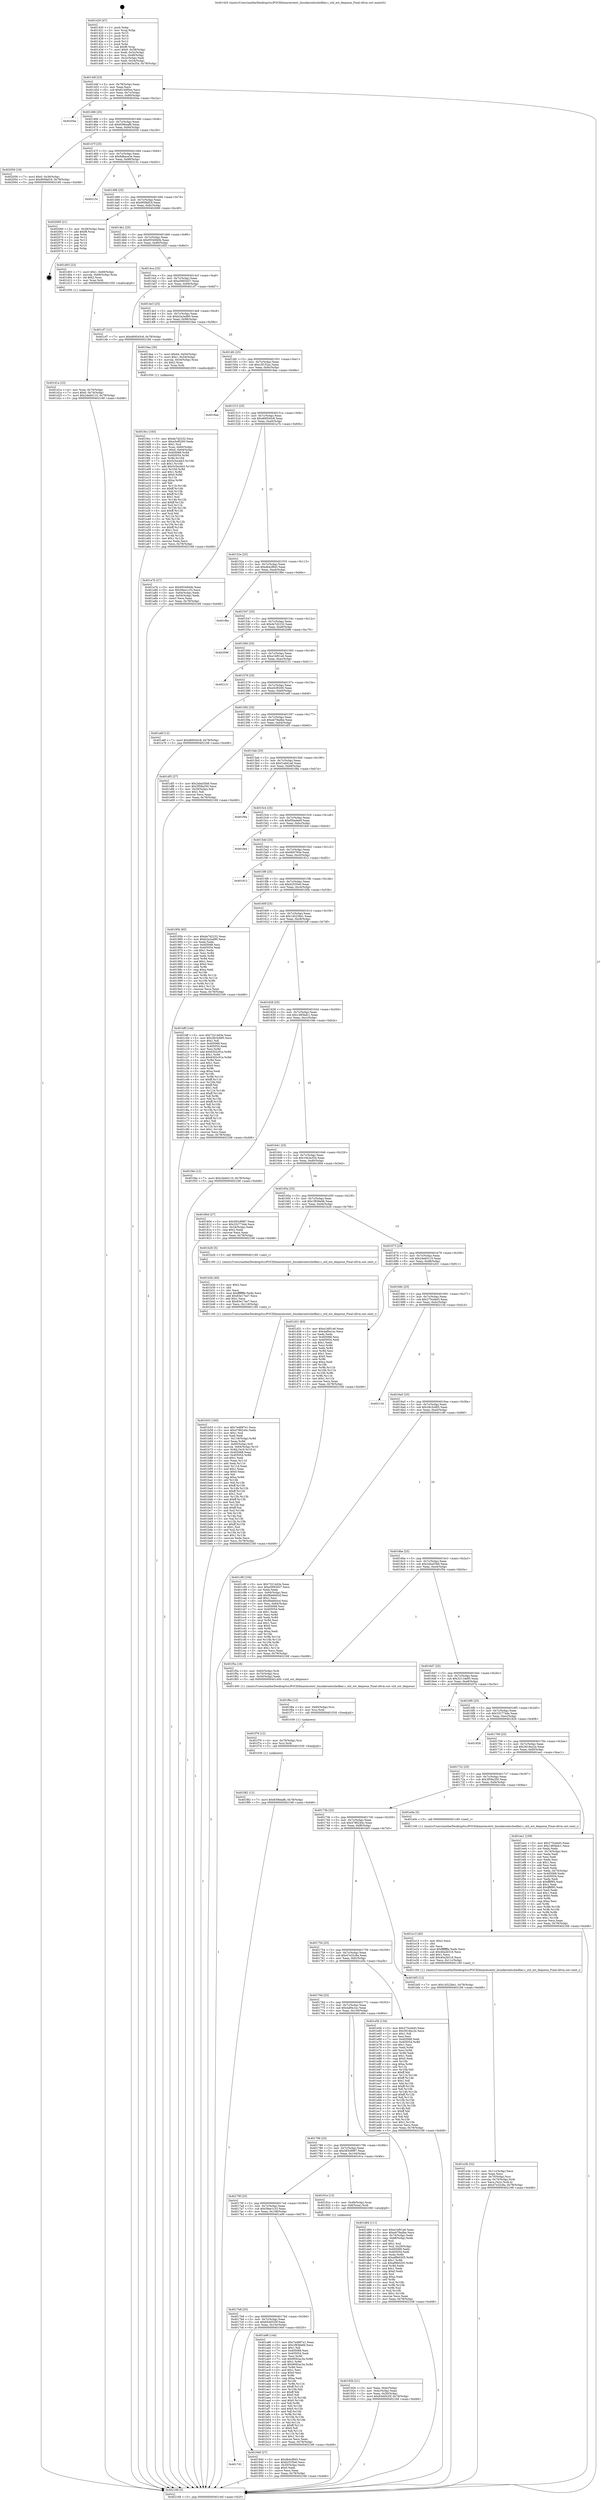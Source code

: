 digraph "0x401420" {
  label = "0x401420 (/mnt/c/Users/mathe/Desktop/tcc/POCII/binaries/extr_linuxkernelschedfair.c_util_est_dequeue_Final-ollvm.out::main(0))"
  labelloc = "t"
  node[shape=record]

  Entry [label="",width=0.3,height=0.3,shape=circle,fillcolor=black,style=filled]
  "0x40144f" [label="{
     0x40144f [23]\l
     | [instrs]\l
     &nbsp;&nbsp;0x40144f \<+3\>: mov -0x78(%rbp),%eax\l
     &nbsp;&nbsp;0x401452 \<+2\>: mov %eax,%ecx\l
     &nbsp;&nbsp;0x401454 \<+6\>: sub $0x8140f5ee,%ecx\l
     &nbsp;&nbsp;0x40145a \<+3\>: mov %eax,-0x7c(%rbp)\l
     &nbsp;&nbsp;0x40145d \<+3\>: mov %ecx,-0x80(%rbp)\l
     &nbsp;&nbsp;0x401460 \<+6\>: je 000000000040204a \<main+0xc2a\>\l
  }"]
  "0x40204a" [label="{
     0x40204a\l
  }", style=dashed]
  "0x401466" [label="{
     0x401466 [25]\l
     | [instrs]\l
     &nbsp;&nbsp;0x401466 \<+5\>: jmp 000000000040146b \<main+0x4b\>\l
     &nbsp;&nbsp;0x40146b \<+3\>: mov -0x7c(%rbp),%eax\l
     &nbsp;&nbsp;0x40146e \<+5\>: sub $0x839beafb,%eax\l
     &nbsp;&nbsp;0x401473 \<+6\>: mov %eax,-0x84(%rbp)\l
     &nbsp;&nbsp;0x401479 \<+6\>: je 0000000000402056 \<main+0xc36\>\l
  }"]
  Exit [label="",width=0.3,height=0.3,shape=circle,fillcolor=black,style=filled,peripheries=2]
  "0x402056" [label="{
     0x402056 [19]\l
     | [instrs]\l
     &nbsp;&nbsp;0x402056 \<+7\>: movl $0x0,-0x38(%rbp)\l
     &nbsp;&nbsp;0x40205d \<+7\>: movl $0x900faf18,-0x78(%rbp)\l
     &nbsp;&nbsp;0x402064 \<+5\>: jmp 0000000000402168 \<main+0xd48\>\l
  }"]
  "0x40147f" [label="{
     0x40147f [25]\l
     | [instrs]\l
     &nbsp;&nbsp;0x40147f \<+5\>: jmp 0000000000401484 \<main+0x64\>\l
     &nbsp;&nbsp;0x401484 \<+3\>: mov -0x7c(%rbp),%eax\l
     &nbsp;&nbsp;0x401487 \<+5\>: sub $0x8dbace3e,%eax\l
     &nbsp;&nbsp;0x40148c \<+6\>: mov %eax,-0x88(%rbp)\l
     &nbsp;&nbsp;0x401492 \<+6\>: je 000000000040215c \<main+0xd3c\>\l
  }"]
  "0x401f82" [label="{
     0x401f82 [12]\l
     | [instrs]\l
     &nbsp;&nbsp;0x401f82 \<+7\>: movl $0x839beafb,-0x78(%rbp)\l
     &nbsp;&nbsp;0x401f89 \<+5\>: jmp 0000000000402168 \<main+0xd48\>\l
  }"]
  "0x40215c" [label="{
     0x40215c\l
  }", style=dashed]
  "0x401498" [label="{
     0x401498 [25]\l
     | [instrs]\l
     &nbsp;&nbsp;0x401498 \<+5\>: jmp 000000000040149d \<main+0x7d\>\l
     &nbsp;&nbsp;0x40149d \<+3\>: mov -0x7c(%rbp),%eax\l
     &nbsp;&nbsp;0x4014a0 \<+5\>: sub $0x900faf18,%eax\l
     &nbsp;&nbsp;0x4014a5 \<+6\>: mov %eax,-0x8c(%rbp)\l
     &nbsp;&nbsp;0x4014ab \<+6\>: je 0000000000402069 \<main+0xc49\>\l
  }"]
  "0x401f76" [label="{
     0x401f76 [12]\l
     | [instrs]\l
     &nbsp;&nbsp;0x401f76 \<+4\>: mov -0x70(%rbp),%rsi\l
     &nbsp;&nbsp;0x401f7a \<+3\>: mov %rsi,%rdi\l
     &nbsp;&nbsp;0x401f7d \<+5\>: call 0000000000401030 \<free@plt\>\l
     | [calls]\l
     &nbsp;&nbsp;0x401030 \{1\} (unknown)\l
  }"]
  "0x402069" [label="{
     0x402069 [21]\l
     | [instrs]\l
     &nbsp;&nbsp;0x402069 \<+3\>: mov -0x38(%rbp),%eax\l
     &nbsp;&nbsp;0x40206c \<+7\>: add $0xf8,%rsp\l
     &nbsp;&nbsp;0x402073 \<+1\>: pop %rbx\l
     &nbsp;&nbsp;0x402074 \<+2\>: pop %r12\l
     &nbsp;&nbsp;0x402076 \<+2\>: pop %r13\l
     &nbsp;&nbsp;0x402078 \<+2\>: pop %r14\l
     &nbsp;&nbsp;0x40207a \<+2\>: pop %r15\l
     &nbsp;&nbsp;0x40207c \<+1\>: pop %rbp\l
     &nbsp;&nbsp;0x40207d \<+1\>: ret\l
  }"]
  "0x4014b1" [label="{
     0x4014b1 [25]\l
     | [instrs]\l
     &nbsp;&nbsp;0x4014b1 \<+5\>: jmp 00000000004014b6 \<main+0x96\>\l
     &nbsp;&nbsp;0x4014b6 \<+3\>: mov -0x7c(%rbp),%eax\l
     &nbsp;&nbsp;0x4014b9 \<+5\>: sub $0x9554940b,%eax\l
     &nbsp;&nbsp;0x4014be \<+6\>: mov %eax,-0x90(%rbp)\l
     &nbsp;&nbsp;0x4014c4 \<+6\>: je 0000000000401d03 \<main+0x8e3\>\l
  }"]
  "0x401f6a" [label="{
     0x401f6a [12]\l
     | [instrs]\l
     &nbsp;&nbsp;0x401f6a \<+4\>: mov -0x60(%rbp),%rsi\l
     &nbsp;&nbsp;0x401f6e \<+3\>: mov %rsi,%rdi\l
     &nbsp;&nbsp;0x401f71 \<+5\>: call 0000000000401030 \<free@plt\>\l
     | [calls]\l
     &nbsp;&nbsp;0x401030 \{1\} (unknown)\l
  }"]
  "0x401d03" [label="{
     0x401d03 [23]\l
     | [instrs]\l
     &nbsp;&nbsp;0x401d03 \<+7\>: movl $0x1,-0x68(%rbp)\l
     &nbsp;&nbsp;0x401d0a \<+4\>: movslq -0x68(%rbp),%rax\l
     &nbsp;&nbsp;0x401d0e \<+4\>: shl $0x2,%rax\l
     &nbsp;&nbsp;0x401d12 \<+3\>: mov %rax,%rdi\l
     &nbsp;&nbsp;0x401d15 \<+5\>: call 0000000000401050 \<malloc@plt\>\l
     | [calls]\l
     &nbsp;&nbsp;0x401050 \{1\} (unknown)\l
  }"]
  "0x4014ca" [label="{
     0x4014ca [25]\l
     | [instrs]\l
     &nbsp;&nbsp;0x4014ca \<+5\>: jmp 00000000004014cf \<main+0xaf\>\l
     &nbsp;&nbsp;0x4014cf \<+3\>: mov -0x7c(%rbp),%eax\l
     &nbsp;&nbsp;0x4014d2 \<+5\>: sub $0xa5693d37,%eax\l
     &nbsp;&nbsp;0x4014d7 \<+6\>: mov %eax,-0x94(%rbp)\l
     &nbsp;&nbsp;0x4014dd \<+6\>: je 0000000000401cf7 \<main+0x8d7\>\l
  }"]
  "0x401e3b" [label="{
     0x401e3b [32]\l
     | [instrs]\l
     &nbsp;&nbsp;0x401e3b \<+6\>: mov -0x11c(%rbp),%ecx\l
     &nbsp;&nbsp;0x401e41 \<+3\>: imul %eax,%ecx\l
     &nbsp;&nbsp;0x401e44 \<+4\>: mov -0x70(%rbp),%rsi\l
     &nbsp;&nbsp;0x401e48 \<+4\>: movslq -0x74(%rbp),%rdi\l
     &nbsp;&nbsp;0x401e4c \<+3\>: mov %ecx,(%rsi,%rdi,4)\l
     &nbsp;&nbsp;0x401e4f \<+7\>: movl $0x47e32c8a,-0x78(%rbp)\l
     &nbsp;&nbsp;0x401e56 \<+5\>: jmp 0000000000402168 \<main+0xd48\>\l
  }"]
  "0x401cf7" [label="{
     0x401cf7 [12]\l
     | [instrs]\l
     &nbsp;&nbsp;0x401cf7 \<+7\>: movl $0xd69545c8,-0x78(%rbp)\l
     &nbsp;&nbsp;0x401cfe \<+5\>: jmp 0000000000402168 \<main+0xd48\>\l
  }"]
  "0x4014e3" [label="{
     0x4014e3 [25]\l
     | [instrs]\l
     &nbsp;&nbsp;0x4014e3 \<+5\>: jmp 00000000004014e8 \<main+0xc8\>\l
     &nbsp;&nbsp;0x4014e8 \<+3\>: mov -0x7c(%rbp),%eax\l
     &nbsp;&nbsp;0x4014eb \<+5\>: sub $0xb2a2ad90,%eax\l
     &nbsp;&nbsp;0x4014f0 \<+6\>: mov %eax,-0x98(%rbp)\l
     &nbsp;&nbsp;0x4014f6 \<+6\>: je 00000000004019ae \<main+0x58e\>\l
  }"]
  "0x401e13" [label="{
     0x401e13 [40]\l
     | [instrs]\l
     &nbsp;&nbsp;0x401e13 \<+5\>: mov $0x2,%ecx\l
     &nbsp;&nbsp;0x401e18 \<+1\>: cltd\l
     &nbsp;&nbsp;0x401e19 \<+2\>: idiv %ecx\l
     &nbsp;&nbsp;0x401e1b \<+6\>: imul $0xfffffffe,%edx,%ecx\l
     &nbsp;&nbsp;0x401e21 \<+6\>: sub $0x40a2b516,%ecx\l
     &nbsp;&nbsp;0x401e27 \<+3\>: add $0x1,%ecx\l
     &nbsp;&nbsp;0x401e2a \<+6\>: add $0x40a2b516,%ecx\l
     &nbsp;&nbsp;0x401e30 \<+6\>: mov %ecx,-0x11c(%rbp)\l
     &nbsp;&nbsp;0x401e36 \<+5\>: call 0000000000401160 \<next_i\>\l
     | [calls]\l
     &nbsp;&nbsp;0x401160 \{1\} (/mnt/c/Users/mathe/Desktop/tcc/POCII/binaries/extr_linuxkernelschedfair.c_util_est_dequeue_Final-ollvm.out::next_i)\l
  }"]
  "0x4019ae" [label="{
     0x4019ae [30]\l
     | [instrs]\l
     &nbsp;&nbsp;0x4019ae \<+7\>: movl $0x64,-0x50(%rbp)\l
     &nbsp;&nbsp;0x4019b5 \<+7\>: movl $0x1,-0x54(%rbp)\l
     &nbsp;&nbsp;0x4019bc \<+4\>: movslq -0x54(%rbp),%rax\l
     &nbsp;&nbsp;0x4019c0 \<+4\>: shl $0x2,%rax\l
     &nbsp;&nbsp;0x4019c4 \<+3\>: mov %rax,%rdi\l
     &nbsp;&nbsp;0x4019c7 \<+5\>: call 0000000000401050 \<malloc@plt\>\l
     | [calls]\l
     &nbsp;&nbsp;0x401050 \{1\} (unknown)\l
  }"]
  "0x4014fc" [label="{
     0x4014fc [25]\l
     | [instrs]\l
     &nbsp;&nbsp;0x4014fc \<+5\>: jmp 0000000000401501 \<main+0xe1\>\l
     &nbsp;&nbsp;0x401501 \<+3\>: mov -0x7c(%rbp),%eax\l
     &nbsp;&nbsp;0x401504 \<+5\>: sub $0xc3f152ac,%eax\l
     &nbsp;&nbsp;0x401509 \<+6\>: mov %eax,-0x9c(%rbp)\l
     &nbsp;&nbsp;0x40150f \<+6\>: je 00000000004018ae \<main+0x48e\>\l
  }"]
  "0x401d1a" [label="{
     0x401d1a [23]\l
     | [instrs]\l
     &nbsp;&nbsp;0x401d1a \<+4\>: mov %rax,-0x70(%rbp)\l
     &nbsp;&nbsp;0x401d1e \<+7\>: movl $0x0,-0x74(%rbp)\l
     &nbsp;&nbsp;0x401d25 \<+7\>: movl $0x24eb0110,-0x78(%rbp)\l
     &nbsp;&nbsp;0x401d2c \<+5\>: jmp 0000000000402168 \<main+0xd48\>\l
  }"]
  "0x4018ae" [label="{
     0x4018ae\l
  }", style=dashed]
  "0x401515" [label="{
     0x401515 [25]\l
     | [instrs]\l
     &nbsp;&nbsp;0x401515 \<+5\>: jmp 000000000040151a \<main+0xfa\>\l
     &nbsp;&nbsp;0x40151a \<+3\>: mov -0x7c(%rbp),%eax\l
     &nbsp;&nbsp;0x40151d \<+5\>: sub $0xd69545c8,%eax\l
     &nbsp;&nbsp;0x401522 \<+6\>: mov %eax,-0xa0(%rbp)\l
     &nbsp;&nbsp;0x401528 \<+6\>: je 0000000000401a7b \<main+0x65b\>\l
  }"]
  "0x401b53" [label="{
     0x401b53 [160]\l
     | [instrs]\l
     &nbsp;&nbsp;0x401b53 \<+5\>: mov $0x7e4887e1,%ecx\l
     &nbsp;&nbsp;0x401b58 \<+5\>: mov $0x4786244c,%edx\l
     &nbsp;&nbsp;0x401b5d \<+3\>: mov $0x1,%sil\l
     &nbsp;&nbsp;0x401b60 \<+2\>: xor %edi,%edi\l
     &nbsp;&nbsp;0x401b62 \<+7\>: mov -0x118(%rbp),%r8d\l
     &nbsp;&nbsp;0x401b69 \<+4\>: imul %eax,%r8d\l
     &nbsp;&nbsp;0x401b6d \<+4\>: mov -0x60(%rbp),%r9\l
     &nbsp;&nbsp;0x401b71 \<+4\>: movslq -0x64(%rbp),%r10\l
     &nbsp;&nbsp;0x401b75 \<+4\>: mov %r8d,(%r9,%r10,4)\l
     &nbsp;&nbsp;0x401b79 \<+7\>: mov 0x405068,%eax\l
     &nbsp;&nbsp;0x401b80 \<+8\>: mov 0x405054,%r8d\l
     &nbsp;&nbsp;0x401b88 \<+3\>: sub $0x1,%edi\l
     &nbsp;&nbsp;0x401b8b \<+3\>: mov %eax,%r11d\l
     &nbsp;&nbsp;0x401b8e \<+3\>: add %edi,%r11d\l
     &nbsp;&nbsp;0x401b91 \<+4\>: imul %r11d,%eax\l
     &nbsp;&nbsp;0x401b95 \<+3\>: and $0x1,%eax\l
     &nbsp;&nbsp;0x401b98 \<+3\>: cmp $0x0,%eax\l
     &nbsp;&nbsp;0x401b9b \<+3\>: sete %bl\l
     &nbsp;&nbsp;0x401b9e \<+4\>: cmp $0xa,%r8d\l
     &nbsp;&nbsp;0x401ba2 \<+4\>: setl %r14b\l
     &nbsp;&nbsp;0x401ba6 \<+3\>: mov %bl,%r15b\l
     &nbsp;&nbsp;0x401ba9 \<+4\>: xor $0xff,%r15b\l
     &nbsp;&nbsp;0x401bad \<+3\>: mov %r14b,%r12b\l
     &nbsp;&nbsp;0x401bb0 \<+4\>: xor $0xff,%r12b\l
     &nbsp;&nbsp;0x401bb4 \<+4\>: xor $0x1,%sil\l
     &nbsp;&nbsp;0x401bb8 \<+3\>: mov %r15b,%r13b\l
     &nbsp;&nbsp;0x401bbb \<+4\>: and $0xff,%r13b\l
     &nbsp;&nbsp;0x401bbf \<+3\>: and %sil,%bl\l
     &nbsp;&nbsp;0x401bc2 \<+3\>: mov %r12b,%al\l
     &nbsp;&nbsp;0x401bc5 \<+2\>: and $0xff,%al\l
     &nbsp;&nbsp;0x401bc7 \<+3\>: and %sil,%r14b\l
     &nbsp;&nbsp;0x401bca \<+3\>: or %bl,%r13b\l
     &nbsp;&nbsp;0x401bcd \<+3\>: or %r14b,%al\l
     &nbsp;&nbsp;0x401bd0 \<+3\>: xor %al,%r13b\l
     &nbsp;&nbsp;0x401bd3 \<+3\>: or %r12b,%r15b\l
     &nbsp;&nbsp;0x401bd6 \<+4\>: xor $0xff,%r15b\l
     &nbsp;&nbsp;0x401bda \<+4\>: or $0x1,%sil\l
     &nbsp;&nbsp;0x401bde \<+3\>: and %sil,%r15b\l
     &nbsp;&nbsp;0x401be1 \<+3\>: or %r15b,%r13b\l
     &nbsp;&nbsp;0x401be4 \<+4\>: test $0x1,%r13b\l
     &nbsp;&nbsp;0x401be8 \<+3\>: cmovne %edx,%ecx\l
     &nbsp;&nbsp;0x401beb \<+3\>: mov %ecx,-0x78(%rbp)\l
     &nbsp;&nbsp;0x401bee \<+5\>: jmp 0000000000402168 \<main+0xd48\>\l
  }"]
  "0x401a7b" [label="{
     0x401a7b [27]\l
     | [instrs]\l
     &nbsp;&nbsp;0x401a7b \<+5\>: mov $0x9554940b,%eax\l
     &nbsp;&nbsp;0x401a80 \<+5\>: mov $0x59ee1c33,%ecx\l
     &nbsp;&nbsp;0x401a85 \<+3\>: mov -0x64(%rbp),%edx\l
     &nbsp;&nbsp;0x401a88 \<+3\>: cmp -0x54(%rbp),%edx\l
     &nbsp;&nbsp;0x401a8b \<+3\>: cmovl %ecx,%eax\l
     &nbsp;&nbsp;0x401a8e \<+3\>: mov %eax,-0x78(%rbp)\l
     &nbsp;&nbsp;0x401a91 \<+5\>: jmp 0000000000402168 \<main+0xd48\>\l
  }"]
  "0x40152e" [label="{
     0x40152e [25]\l
     | [instrs]\l
     &nbsp;&nbsp;0x40152e \<+5\>: jmp 0000000000401533 \<main+0x113\>\l
     &nbsp;&nbsp;0x401533 \<+3\>: mov -0x7c(%rbp),%eax\l
     &nbsp;&nbsp;0x401536 \<+5\>: sub $0xdb4cf845,%eax\l
     &nbsp;&nbsp;0x40153b \<+6\>: mov %eax,-0xa4(%rbp)\l
     &nbsp;&nbsp;0x401541 \<+6\>: je 0000000000401f8e \<main+0xb6e\>\l
  }"]
  "0x401b2b" [label="{
     0x401b2b [40]\l
     | [instrs]\l
     &nbsp;&nbsp;0x401b2b \<+5\>: mov $0x2,%ecx\l
     &nbsp;&nbsp;0x401b30 \<+1\>: cltd\l
     &nbsp;&nbsp;0x401b31 \<+2\>: idiv %ecx\l
     &nbsp;&nbsp;0x401b33 \<+6\>: imul $0xfffffffe,%edx,%ecx\l
     &nbsp;&nbsp;0x401b39 \<+6\>: add $0x83e17ee7,%ecx\l
     &nbsp;&nbsp;0x401b3f \<+3\>: add $0x1,%ecx\l
     &nbsp;&nbsp;0x401b42 \<+6\>: sub $0x83e17ee7,%ecx\l
     &nbsp;&nbsp;0x401b48 \<+6\>: mov %ecx,-0x118(%rbp)\l
     &nbsp;&nbsp;0x401b4e \<+5\>: call 0000000000401160 \<next_i\>\l
     | [calls]\l
     &nbsp;&nbsp;0x401160 \{1\} (/mnt/c/Users/mathe/Desktop/tcc/POCII/binaries/extr_linuxkernelschedfair.c_util_est_dequeue_Final-ollvm.out::next_i)\l
  }"]
  "0x401f8e" [label="{
     0x401f8e\l
  }", style=dashed]
  "0x401547" [label="{
     0x401547 [25]\l
     | [instrs]\l
     &nbsp;&nbsp;0x401547 \<+5\>: jmp 000000000040154c \<main+0x12c\>\l
     &nbsp;&nbsp;0x40154c \<+3\>: mov -0x7c(%rbp),%eax\l
     &nbsp;&nbsp;0x40154f \<+5\>: sub $0xde7d2232,%eax\l
     &nbsp;&nbsp;0x401554 \<+6\>: mov %eax,-0xa8(%rbp)\l
     &nbsp;&nbsp;0x40155a \<+6\>: je 0000000000402096 \<main+0xc76\>\l
  }"]
  "0x4019cc" [label="{
     0x4019cc [163]\l
     | [instrs]\l
     &nbsp;&nbsp;0x4019cc \<+5\>: mov $0xde7d2232,%ecx\l
     &nbsp;&nbsp;0x4019d1 \<+5\>: mov $0xe5cf0200,%edx\l
     &nbsp;&nbsp;0x4019d6 \<+3\>: mov $0x1,%sil\l
     &nbsp;&nbsp;0x4019d9 \<+4\>: mov %rax,-0x60(%rbp)\l
     &nbsp;&nbsp;0x4019dd \<+7\>: movl $0x0,-0x64(%rbp)\l
     &nbsp;&nbsp;0x4019e4 \<+8\>: mov 0x405068,%r8d\l
     &nbsp;&nbsp;0x4019ec \<+8\>: mov 0x405054,%r9d\l
     &nbsp;&nbsp;0x4019f4 \<+3\>: mov %r8d,%r10d\l
     &nbsp;&nbsp;0x4019f7 \<+7\>: sub $0x5c5ecbb3,%r10d\l
     &nbsp;&nbsp;0x4019fe \<+4\>: sub $0x1,%r10d\l
     &nbsp;&nbsp;0x401a02 \<+7\>: add $0x5c5ecbb3,%r10d\l
     &nbsp;&nbsp;0x401a09 \<+4\>: imul %r10d,%r8d\l
     &nbsp;&nbsp;0x401a0d \<+4\>: and $0x1,%r8d\l
     &nbsp;&nbsp;0x401a11 \<+4\>: cmp $0x0,%r8d\l
     &nbsp;&nbsp;0x401a15 \<+4\>: sete %r11b\l
     &nbsp;&nbsp;0x401a19 \<+4\>: cmp $0xa,%r9d\l
     &nbsp;&nbsp;0x401a1d \<+3\>: setl %bl\l
     &nbsp;&nbsp;0x401a20 \<+3\>: mov %r11b,%r14b\l
     &nbsp;&nbsp;0x401a23 \<+4\>: xor $0xff,%r14b\l
     &nbsp;&nbsp;0x401a27 \<+3\>: mov %bl,%r15b\l
     &nbsp;&nbsp;0x401a2a \<+4\>: xor $0xff,%r15b\l
     &nbsp;&nbsp;0x401a2e \<+4\>: xor $0x1,%sil\l
     &nbsp;&nbsp;0x401a32 \<+3\>: mov %r14b,%r12b\l
     &nbsp;&nbsp;0x401a35 \<+4\>: and $0xff,%r12b\l
     &nbsp;&nbsp;0x401a39 \<+3\>: and %sil,%r11b\l
     &nbsp;&nbsp;0x401a3c \<+3\>: mov %r15b,%r13b\l
     &nbsp;&nbsp;0x401a3f \<+4\>: and $0xff,%r13b\l
     &nbsp;&nbsp;0x401a43 \<+3\>: and %sil,%bl\l
     &nbsp;&nbsp;0x401a46 \<+3\>: or %r11b,%r12b\l
     &nbsp;&nbsp;0x401a49 \<+3\>: or %bl,%r13b\l
     &nbsp;&nbsp;0x401a4c \<+3\>: xor %r13b,%r12b\l
     &nbsp;&nbsp;0x401a4f \<+3\>: or %r15b,%r14b\l
     &nbsp;&nbsp;0x401a52 \<+4\>: xor $0xff,%r14b\l
     &nbsp;&nbsp;0x401a56 \<+4\>: or $0x1,%sil\l
     &nbsp;&nbsp;0x401a5a \<+3\>: and %sil,%r14b\l
     &nbsp;&nbsp;0x401a5d \<+3\>: or %r14b,%r12b\l
     &nbsp;&nbsp;0x401a60 \<+4\>: test $0x1,%r12b\l
     &nbsp;&nbsp;0x401a64 \<+3\>: cmovne %edx,%ecx\l
     &nbsp;&nbsp;0x401a67 \<+3\>: mov %ecx,-0x78(%rbp)\l
     &nbsp;&nbsp;0x401a6a \<+5\>: jmp 0000000000402168 \<main+0xd48\>\l
  }"]
  "0x402096" [label="{
     0x402096\l
  }", style=dashed]
  "0x401560" [label="{
     0x401560 [25]\l
     | [instrs]\l
     &nbsp;&nbsp;0x401560 \<+5\>: jmp 0000000000401565 \<main+0x145\>\l
     &nbsp;&nbsp;0x401565 \<+3\>: mov -0x7c(%rbp),%eax\l
     &nbsp;&nbsp;0x401568 \<+5\>: sub $0xe1bf01a6,%eax\l
     &nbsp;&nbsp;0x40156d \<+6\>: mov %eax,-0xac(%rbp)\l
     &nbsp;&nbsp;0x401573 \<+6\>: je 0000000000402131 \<main+0xd11\>\l
  }"]
  "0x4017d1" [label="{
     0x4017d1\l
  }", style=dashed]
  "0x402131" [label="{
     0x402131\l
  }", style=dashed]
  "0x401579" [label="{
     0x401579 [25]\l
     | [instrs]\l
     &nbsp;&nbsp;0x401579 \<+5\>: jmp 000000000040157e \<main+0x15e\>\l
     &nbsp;&nbsp;0x40157e \<+3\>: mov -0x7c(%rbp),%eax\l
     &nbsp;&nbsp;0x401581 \<+5\>: sub $0xe5cf0200,%eax\l
     &nbsp;&nbsp;0x401586 \<+6\>: mov %eax,-0xb0(%rbp)\l
     &nbsp;&nbsp;0x40158c \<+6\>: je 0000000000401a6f \<main+0x64f\>\l
  }"]
  "0x401940" [label="{
     0x401940 [27]\l
     | [instrs]\l
     &nbsp;&nbsp;0x401940 \<+5\>: mov $0xdb4cf845,%eax\l
     &nbsp;&nbsp;0x401945 \<+5\>: mov $0xb2535e0,%ecx\l
     &nbsp;&nbsp;0x40194a \<+3\>: mov -0x30(%rbp),%edx\l
     &nbsp;&nbsp;0x40194d \<+3\>: cmp $0x0,%edx\l
     &nbsp;&nbsp;0x401950 \<+3\>: cmove %ecx,%eax\l
     &nbsp;&nbsp;0x401953 \<+3\>: mov %eax,-0x78(%rbp)\l
     &nbsp;&nbsp;0x401956 \<+5\>: jmp 0000000000402168 \<main+0xd48\>\l
  }"]
  "0x401a6f" [label="{
     0x401a6f [12]\l
     | [instrs]\l
     &nbsp;&nbsp;0x401a6f \<+7\>: movl $0xd69545c8,-0x78(%rbp)\l
     &nbsp;&nbsp;0x401a76 \<+5\>: jmp 0000000000402168 \<main+0xd48\>\l
  }"]
  "0x401592" [label="{
     0x401592 [25]\l
     | [instrs]\l
     &nbsp;&nbsp;0x401592 \<+5\>: jmp 0000000000401597 \<main+0x177\>\l
     &nbsp;&nbsp;0x401597 \<+3\>: mov -0x7c(%rbp),%eax\l
     &nbsp;&nbsp;0x40159a \<+5\>: sub $0xeb79adbe,%eax\l
     &nbsp;&nbsp;0x40159f \<+6\>: mov %eax,-0xb4(%rbp)\l
     &nbsp;&nbsp;0x4015a5 \<+6\>: je 0000000000401df3 \<main+0x9d3\>\l
  }"]
  "0x4017b8" [label="{
     0x4017b8 [25]\l
     | [instrs]\l
     &nbsp;&nbsp;0x4017b8 \<+5\>: jmp 00000000004017bd \<main+0x39d\>\l
     &nbsp;&nbsp;0x4017bd \<+3\>: mov -0x7c(%rbp),%eax\l
     &nbsp;&nbsp;0x4017c0 \<+5\>: sub $0x65dd520f,%eax\l
     &nbsp;&nbsp;0x4017c5 \<+6\>: mov %eax,-0x10c(%rbp)\l
     &nbsp;&nbsp;0x4017cb \<+6\>: je 0000000000401940 \<main+0x520\>\l
  }"]
  "0x401df3" [label="{
     0x401df3 [27]\l
     | [instrs]\l
     &nbsp;&nbsp;0x401df3 \<+5\>: mov $0x2eba55b6,%eax\l
     &nbsp;&nbsp;0x401df8 \<+5\>: mov $0x3f59a350,%ecx\l
     &nbsp;&nbsp;0x401dfd \<+3\>: mov -0x29(%rbp),%dl\l
     &nbsp;&nbsp;0x401e00 \<+3\>: test $0x1,%dl\l
     &nbsp;&nbsp;0x401e03 \<+3\>: cmovne %ecx,%eax\l
     &nbsp;&nbsp;0x401e06 \<+3\>: mov %eax,-0x78(%rbp)\l
     &nbsp;&nbsp;0x401e09 \<+5\>: jmp 0000000000402168 \<main+0xd48\>\l
  }"]
  "0x4015ab" [label="{
     0x4015ab [25]\l
     | [instrs]\l
     &nbsp;&nbsp;0x4015ab \<+5\>: jmp 00000000004015b0 \<main+0x190\>\l
     &nbsp;&nbsp;0x4015b0 \<+3\>: mov -0x7c(%rbp),%eax\l
     &nbsp;&nbsp;0x4015b3 \<+5\>: sub $0xf1a6d1a6,%eax\l
     &nbsp;&nbsp;0x4015b8 \<+6\>: mov %eax,-0xb8(%rbp)\l
     &nbsp;&nbsp;0x4015be \<+6\>: je 0000000000401f9a \<main+0xb7a\>\l
  }"]
  "0x401a96" [label="{
     0x401a96 [144]\l
     | [instrs]\l
     &nbsp;&nbsp;0x401a96 \<+5\>: mov $0x7e4887e1,%eax\l
     &nbsp;&nbsp;0x401a9b \<+5\>: mov $0x1f836e0b,%ecx\l
     &nbsp;&nbsp;0x401aa0 \<+2\>: mov $0x1,%dl\l
     &nbsp;&nbsp;0x401aa2 \<+7\>: mov 0x405068,%esi\l
     &nbsp;&nbsp;0x401aa9 \<+7\>: mov 0x405054,%edi\l
     &nbsp;&nbsp;0x401ab0 \<+3\>: mov %esi,%r8d\l
     &nbsp;&nbsp;0x401ab3 \<+7\>: sub $0x9092ac3a,%r8d\l
     &nbsp;&nbsp;0x401aba \<+4\>: sub $0x1,%r8d\l
     &nbsp;&nbsp;0x401abe \<+7\>: add $0x9092ac3a,%r8d\l
     &nbsp;&nbsp;0x401ac5 \<+4\>: imul %r8d,%esi\l
     &nbsp;&nbsp;0x401ac9 \<+3\>: and $0x1,%esi\l
     &nbsp;&nbsp;0x401acc \<+3\>: cmp $0x0,%esi\l
     &nbsp;&nbsp;0x401acf \<+4\>: sete %r9b\l
     &nbsp;&nbsp;0x401ad3 \<+3\>: cmp $0xa,%edi\l
     &nbsp;&nbsp;0x401ad6 \<+4\>: setl %r10b\l
     &nbsp;&nbsp;0x401ada \<+3\>: mov %r9b,%r11b\l
     &nbsp;&nbsp;0x401add \<+4\>: xor $0xff,%r11b\l
     &nbsp;&nbsp;0x401ae1 \<+3\>: mov %r10b,%bl\l
     &nbsp;&nbsp;0x401ae4 \<+3\>: xor $0xff,%bl\l
     &nbsp;&nbsp;0x401ae7 \<+3\>: xor $0x0,%dl\l
     &nbsp;&nbsp;0x401aea \<+3\>: mov %r11b,%r14b\l
     &nbsp;&nbsp;0x401aed \<+4\>: and $0x0,%r14b\l
     &nbsp;&nbsp;0x401af1 \<+3\>: and %dl,%r9b\l
     &nbsp;&nbsp;0x401af4 \<+3\>: mov %bl,%r15b\l
     &nbsp;&nbsp;0x401af7 \<+4\>: and $0x0,%r15b\l
     &nbsp;&nbsp;0x401afb \<+3\>: and %dl,%r10b\l
     &nbsp;&nbsp;0x401afe \<+3\>: or %r9b,%r14b\l
     &nbsp;&nbsp;0x401b01 \<+3\>: or %r10b,%r15b\l
     &nbsp;&nbsp;0x401b04 \<+3\>: xor %r15b,%r14b\l
     &nbsp;&nbsp;0x401b07 \<+3\>: or %bl,%r11b\l
     &nbsp;&nbsp;0x401b0a \<+4\>: xor $0xff,%r11b\l
     &nbsp;&nbsp;0x401b0e \<+3\>: or $0x0,%dl\l
     &nbsp;&nbsp;0x401b11 \<+3\>: and %dl,%r11b\l
     &nbsp;&nbsp;0x401b14 \<+3\>: or %r11b,%r14b\l
     &nbsp;&nbsp;0x401b17 \<+4\>: test $0x1,%r14b\l
     &nbsp;&nbsp;0x401b1b \<+3\>: cmovne %ecx,%eax\l
     &nbsp;&nbsp;0x401b1e \<+3\>: mov %eax,-0x78(%rbp)\l
     &nbsp;&nbsp;0x401b21 \<+5\>: jmp 0000000000402168 \<main+0xd48\>\l
  }"]
  "0x401f9a" [label="{
     0x401f9a\l
  }", style=dashed]
  "0x4015c4" [label="{
     0x4015c4 [25]\l
     | [instrs]\l
     &nbsp;&nbsp;0x4015c4 \<+5\>: jmp 00000000004015c9 \<main+0x1a9\>\l
     &nbsp;&nbsp;0x4015c9 \<+3\>: mov -0x7c(%rbp),%eax\l
     &nbsp;&nbsp;0x4015cc \<+5\>: sub $0xf5badee9,%eax\l
     &nbsp;&nbsp;0x4015d1 \<+6\>: mov %eax,-0xbc(%rbp)\l
     &nbsp;&nbsp;0x4015d7 \<+6\>: je 0000000000401fed \<main+0xbcd\>\l
  }"]
  "0x40192b" [label="{
     0x40192b [21]\l
     | [instrs]\l
     &nbsp;&nbsp;0x40192b \<+3\>: mov %eax,-0x4c(%rbp)\l
     &nbsp;&nbsp;0x40192e \<+3\>: mov -0x4c(%rbp),%eax\l
     &nbsp;&nbsp;0x401931 \<+3\>: mov %eax,-0x30(%rbp)\l
     &nbsp;&nbsp;0x401934 \<+7\>: movl $0x65dd520f,-0x78(%rbp)\l
     &nbsp;&nbsp;0x40193b \<+5\>: jmp 0000000000402168 \<main+0xd48\>\l
  }"]
  "0x401fed" [label="{
     0x401fed\l
  }", style=dashed]
  "0x4015dd" [label="{
     0x4015dd [25]\l
     | [instrs]\l
     &nbsp;&nbsp;0x4015dd \<+5\>: jmp 00000000004015e2 \<main+0x1c2\>\l
     &nbsp;&nbsp;0x4015e2 \<+3\>: mov -0x7c(%rbp),%eax\l
     &nbsp;&nbsp;0x4015e5 \<+5\>: sub $0x9b0765e,%eax\l
     &nbsp;&nbsp;0x4015ea \<+6\>: mov %eax,-0xc0(%rbp)\l
     &nbsp;&nbsp;0x4015f0 \<+6\>: je 0000000000401912 \<main+0x4f2\>\l
  }"]
  "0x40179f" [label="{
     0x40179f [25]\l
     | [instrs]\l
     &nbsp;&nbsp;0x40179f \<+5\>: jmp 00000000004017a4 \<main+0x384\>\l
     &nbsp;&nbsp;0x4017a4 \<+3\>: mov -0x7c(%rbp),%eax\l
     &nbsp;&nbsp;0x4017a7 \<+5\>: sub $0x59ee1c33,%eax\l
     &nbsp;&nbsp;0x4017ac \<+6\>: mov %eax,-0x108(%rbp)\l
     &nbsp;&nbsp;0x4017b2 \<+6\>: je 0000000000401a96 \<main+0x676\>\l
  }"]
  "0x401912" [label="{
     0x401912\l
  }", style=dashed]
  "0x4015f6" [label="{
     0x4015f6 [25]\l
     | [instrs]\l
     &nbsp;&nbsp;0x4015f6 \<+5\>: jmp 00000000004015fb \<main+0x1db\>\l
     &nbsp;&nbsp;0x4015fb \<+3\>: mov -0x7c(%rbp),%eax\l
     &nbsp;&nbsp;0x4015fe \<+5\>: sub $0xb2535e0,%eax\l
     &nbsp;&nbsp;0x401603 \<+6\>: mov %eax,-0xc4(%rbp)\l
     &nbsp;&nbsp;0x401609 \<+6\>: je 000000000040195b \<main+0x53b\>\l
  }"]
  "0x40191e" [label="{
     0x40191e [13]\l
     | [instrs]\l
     &nbsp;&nbsp;0x40191e \<+4\>: mov -0x48(%rbp),%rax\l
     &nbsp;&nbsp;0x401922 \<+4\>: mov 0x8(%rax),%rdi\l
     &nbsp;&nbsp;0x401926 \<+5\>: call 0000000000401060 \<atoi@plt\>\l
     | [calls]\l
     &nbsp;&nbsp;0x401060 \{1\} (unknown)\l
  }"]
  "0x40195b" [label="{
     0x40195b [83]\l
     | [instrs]\l
     &nbsp;&nbsp;0x40195b \<+5\>: mov $0xde7d2232,%eax\l
     &nbsp;&nbsp;0x401960 \<+5\>: mov $0xb2a2ad90,%ecx\l
     &nbsp;&nbsp;0x401965 \<+2\>: xor %edx,%edx\l
     &nbsp;&nbsp;0x401967 \<+7\>: mov 0x405068,%esi\l
     &nbsp;&nbsp;0x40196e \<+7\>: mov 0x405054,%edi\l
     &nbsp;&nbsp;0x401975 \<+3\>: sub $0x1,%edx\l
     &nbsp;&nbsp;0x401978 \<+3\>: mov %esi,%r8d\l
     &nbsp;&nbsp;0x40197b \<+3\>: add %edx,%r8d\l
     &nbsp;&nbsp;0x40197e \<+4\>: imul %r8d,%esi\l
     &nbsp;&nbsp;0x401982 \<+3\>: and $0x1,%esi\l
     &nbsp;&nbsp;0x401985 \<+3\>: cmp $0x0,%esi\l
     &nbsp;&nbsp;0x401988 \<+4\>: sete %r9b\l
     &nbsp;&nbsp;0x40198c \<+3\>: cmp $0xa,%edi\l
     &nbsp;&nbsp;0x40198f \<+4\>: setl %r10b\l
     &nbsp;&nbsp;0x401993 \<+3\>: mov %r9b,%r11b\l
     &nbsp;&nbsp;0x401996 \<+3\>: and %r10b,%r11b\l
     &nbsp;&nbsp;0x401999 \<+3\>: xor %r10b,%r9b\l
     &nbsp;&nbsp;0x40199c \<+3\>: or %r9b,%r11b\l
     &nbsp;&nbsp;0x40199f \<+4\>: test $0x1,%r11b\l
     &nbsp;&nbsp;0x4019a3 \<+3\>: cmovne %ecx,%eax\l
     &nbsp;&nbsp;0x4019a6 \<+3\>: mov %eax,-0x78(%rbp)\l
     &nbsp;&nbsp;0x4019a9 \<+5\>: jmp 0000000000402168 \<main+0xd48\>\l
  }"]
  "0x40160f" [label="{
     0x40160f [25]\l
     | [instrs]\l
     &nbsp;&nbsp;0x40160f \<+5\>: jmp 0000000000401614 \<main+0x1f4\>\l
     &nbsp;&nbsp;0x401614 \<+3\>: mov -0x7c(%rbp),%eax\l
     &nbsp;&nbsp;0x401617 \<+5\>: sub $0x145226e1,%eax\l
     &nbsp;&nbsp;0x40161c \<+6\>: mov %eax,-0xc8(%rbp)\l
     &nbsp;&nbsp;0x401622 \<+6\>: je 0000000000401bff \<main+0x7df\>\l
  }"]
  "0x401786" [label="{
     0x401786 [25]\l
     | [instrs]\l
     &nbsp;&nbsp;0x401786 \<+5\>: jmp 000000000040178b \<main+0x36b\>\l
     &nbsp;&nbsp;0x40178b \<+3\>: mov -0x7c(%rbp),%eax\l
     &nbsp;&nbsp;0x40178e \<+5\>: sub $0x583c8987,%eax\l
     &nbsp;&nbsp;0x401793 \<+6\>: mov %eax,-0x104(%rbp)\l
     &nbsp;&nbsp;0x401799 \<+6\>: je 000000000040191e \<main+0x4fe\>\l
  }"]
  "0x401bff" [label="{
     0x401bff [144]\l
     | [instrs]\l
     &nbsp;&nbsp;0x401bff \<+5\>: mov $0x73214d3e,%eax\l
     &nbsp;&nbsp;0x401c04 \<+5\>: mov $0x28c3c685,%ecx\l
     &nbsp;&nbsp;0x401c09 \<+2\>: mov $0x1,%dl\l
     &nbsp;&nbsp;0x401c0b \<+7\>: mov 0x405068,%esi\l
     &nbsp;&nbsp;0x401c12 \<+7\>: mov 0x405054,%edi\l
     &nbsp;&nbsp;0x401c19 \<+3\>: mov %esi,%r8d\l
     &nbsp;&nbsp;0x401c1c \<+7\>: add $0x6302c91e,%r8d\l
     &nbsp;&nbsp;0x401c23 \<+4\>: sub $0x1,%r8d\l
     &nbsp;&nbsp;0x401c27 \<+7\>: sub $0x6302c91e,%r8d\l
     &nbsp;&nbsp;0x401c2e \<+4\>: imul %r8d,%esi\l
     &nbsp;&nbsp;0x401c32 \<+3\>: and $0x1,%esi\l
     &nbsp;&nbsp;0x401c35 \<+3\>: cmp $0x0,%esi\l
     &nbsp;&nbsp;0x401c38 \<+4\>: sete %r9b\l
     &nbsp;&nbsp;0x401c3c \<+3\>: cmp $0xa,%edi\l
     &nbsp;&nbsp;0x401c3f \<+4\>: setl %r10b\l
     &nbsp;&nbsp;0x401c43 \<+3\>: mov %r9b,%r11b\l
     &nbsp;&nbsp;0x401c46 \<+4\>: xor $0xff,%r11b\l
     &nbsp;&nbsp;0x401c4a \<+3\>: mov %r10b,%bl\l
     &nbsp;&nbsp;0x401c4d \<+3\>: xor $0xff,%bl\l
     &nbsp;&nbsp;0x401c50 \<+3\>: xor $0x1,%dl\l
     &nbsp;&nbsp;0x401c53 \<+3\>: mov %r11b,%r14b\l
     &nbsp;&nbsp;0x401c56 \<+4\>: and $0xff,%r14b\l
     &nbsp;&nbsp;0x401c5a \<+3\>: and %dl,%r9b\l
     &nbsp;&nbsp;0x401c5d \<+3\>: mov %bl,%r15b\l
     &nbsp;&nbsp;0x401c60 \<+4\>: and $0xff,%r15b\l
     &nbsp;&nbsp;0x401c64 \<+3\>: and %dl,%r10b\l
     &nbsp;&nbsp;0x401c67 \<+3\>: or %r9b,%r14b\l
     &nbsp;&nbsp;0x401c6a \<+3\>: or %r10b,%r15b\l
     &nbsp;&nbsp;0x401c6d \<+3\>: xor %r15b,%r14b\l
     &nbsp;&nbsp;0x401c70 \<+3\>: or %bl,%r11b\l
     &nbsp;&nbsp;0x401c73 \<+4\>: xor $0xff,%r11b\l
     &nbsp;&nbsp;0x401c77 \<+3\>: or $0x1,%dl\l
     &nbsp;&nbsp;0x401c7a \<+3\>: and %dl,%r11b\l
     &nbsp;&nbsp;0x401c7d \<+3\>: or %r11b,%r14b\l
     &nbsp;&nbsp;0x401c80 \<+4\>: test $0x1,%r14b\l
     &nbsp;&nbsp;0x401c84 \<+3\>: cmovne %ecx,%eax\l
     &nbsp;&nbsp;0x401c87 \<+3\>: mov %eax,-0x78(%rbp)\l
     &nbsp;&nbsp;0x401c8a \<+5\>: jmp 0000000000402168 \<main+0xd48\>\l
  }"]
  "0x401628" [label="{
     0x401628 [25]\l
     | [instrs]\l
     &nbsp;&nbsp;0x401628 \<+5\>: jmp 000000000040162d \<main+0x20d\>\l
     &nbsp;&nbsp;0x40162d \<+3\>: mov -0x7c(%rbp),%eax\l
     &nbsp;&nbsp;0x401630 \<+5\>: sub $0x1485bdc1,%eax\l
     &nbsp;&nbsp;0x401635 \<+6\>: mov %eax,-0xcc(%rbp)\l
     &nbsp;&nbsp;0x40163b \<+6\>: je 0000000000401f4e \<main+0xb2e\>\l
  }"]
  "0x401d84" [label="{
     0x401d84 [111]\l
     | [instrs]\l
     &nbsp;&nbsp;0x401d84 \<+5\>: mov $0xe1bf01a6,%eax\l
     &nbsp;&nbsp;0x401d89 \<+5\>: mov $0xeb79adbe,%ecx\l
     &nbsp;&nbsp;0x401d8e \<+3\>: mov -0x74(%rbp),%edx\l
     &nbsp;&nbsp;0x401d91 \<+3\>: cmp -0x68(%rbp),%edx\l
     &nbsp;&nbsp;0x401d94 \<+4\>: setl %sil\l
     &nbsp;&nbsp;0x401d98 \<+4\>: and $0x1,%sil\l
     &nbsp;&nbsp;0x401d9c \<+4\>: mov %sil,-0x29(%rbp)\l
     &nbsp;&nbsp;0x401da0 \<+7\>: mov 0x405068,%edx\l
     &nbsp;&nbsp;0x401da7 \<+7\>: mov 0x405054,%edi\l
     &nbsp;&nbsp;0x401dae \<+3\>: mov %edx,%r8d\l
     &nbsp;&nbsp;0x401db1 \<+7\>: add $0xaf9b0205,%r8d\l
     &nbsp;&nbsp;0x401db8 \<+4\>: sub $0x1,%r8d\l
     &nbsp;&nbsp;0x401dbc \<+7\>: sub $0xaf9b0205,%r8d\l
     &nbsp;&nbsp;0x401dc3 \<+4\>: imul %r8d,%edx\l
     &nbsp;&nbsp;0x401dc7 \<+3\>: and $0x1,%edx\l
     &nbsp;&nbsp;0x401dca \<+3\>: cmp $0x0,%edx\l
     &nbsp;&nbsp;0x401dcd \<+4\>: sete %sil\l
     &nbsp;&nbsp;0x401dd1 \<+3\>: cmp $0xa,%edi\l
     &nbsp;&nbsp;0x401dd4 \<+4\>: setl %r9b\l
     &nbsp;&nbsp;0x401dd8 \<+3\>: mov %sil,%r10b\l
     &nbsp;&nbsp;0x401ddb \<+3\>: and %r9b,%r10b\l
     &nbsp;&nbsp;0x401dde \<+3\>: xor %r9b,%sil\l
     &nbsp;&nbsp;0x401de1 \<+3\>: or %sil,%r10b\l
     &nbsp;&nbsp;0x401de4 \<+4\>: test $0x1,%r10b\l
     &nbsp;&nbsp;0x401de8 \<+3\>: cmovne %ecx,%eax\l
     &nbsp;&nbsp;0x401deb \<+3\>: mov %eax,-0x78(%rbp)\l
     &nbsp;&nbsp;0x401dee \<+5\>: jmp 0000000000402168 \<main+0xd48\>\l
  }"]
  "0x401f4e" [label="{
     0x401f4e [12]\l
     | [instrs]\l
     &nbsp;&nbsp;0x401f4e \<+7\>: movl $0x24eb0110,-0x78(%rbp)\l
     &nbsp;&nbsp;0x401f55 \<+5\>: jmp 0000000000402168 \<main+0xd48\>\l
  }"]
  "0x401641" [label="{
     0x401641 [25]\l
     | [instrs]\l
     &nbsp;&nbsp;0x401641 \<+5\>: jmp 0000000000401646 \<main+0x226\>\l
     &nbsp;&nbsp;0x401646 \<+3\>: mov -0x7c(%rbp),%eax\l
     &nbsp;&nbsp;0x401649 \<+5\>: sub $0x16e3a354,%eax\l
     &nbsp;&nbsp;0x40164e \<+6\>: mov %eax,-0xd0(%rbp)\l
     &nbsp;&nbsp;0x401654 \<+6\>: je 000000000040180d \<main+0x3ed\>\l
  }"]
  "0x40176d" [label="{
     0x40176d [25]\l
     | [instrs]\l
     &nbsp;&nbsp;0x40176d \<+5\>: jmp 0000000000401772 \<main+0x352\>\l
     &nbsp;&nbsp;0x401772 \<+3\>: mov -0x7c(%rbp),%eax\l
     &nbsp;&nbsp;0x401775 \<+5\>: sub $0x4af0a1ec,%eax\l
     &nbsp;&nbsp;0x40177a \<+6\>: mov %eax,-0x100(%rbp)\l
     &nbsp;&nbsp;0x401780 \<+6\>: je 0000000000401d84 \<main+0x964\>\l
  }"]
  "0x40180d" [label="{
     0x40180d [27]\l
     | [instrs]\l
     &nbsp;&nbsp;0x40180d \<+5\>: mov $0x583c8987,%eax\l
     &nbsp;&nbsp;0x401812 \<+5\>: mov $0x332774de,%ecx\l
     &nbsp;&nbsp;0x401817 \<+3\>: mov -0x34(%rbp),%edx\l
     &nbsp;&nbsp;0x40181a \<+3\>: cmp $0x2,%edx\l
     &nbsp;&nbsp;0x40181d \<+3\>: cmovne %ecx,%eax\l
     &nbsp;&nbsp;0x401820 \<+3\>: mov %eax,-0x78(%rbp)\l
     &nbsp;&nbsp;0x401823 \<+5\>: jmp 0000000000402168 \<main+0xd48\>\l
  }"]
  "0x40165a" [label="{
     0x40165a [25]\l
     | [instrs]\l
     &nbsp;&nbsp;0x40165a \<+5\>: jmp 000000000040165f \<main+0x23f\>\l
     &nbsp;&nbsp;0x40165f \<+3\>: mov -0x7c(%rbp),%eax\l
     &nbsp;&nbsp;0x401662 \<+5\>: sub $0x1f836e0b,%eax\l
     &nbsp;&nbsp;0x401667 \<+6\>: mov %eax,-0xd4(%rbp)\l
     &nbsp;&nbsp;0x40166d \<+6\>: je 0000000000401b26 \<main+0x706\>\l
  }"]
  "0x402168" [label="{
     0x402168 [5]\l
     | [instrs]\l
     &nbsp;&nbsp;0x402168 \<+5\>: jmp 000000000040144f \<main+0x2f\>\l
  }"]
  "0x401420" [label="{
     0x401420 [47]\l
     | [instrs]\l
     &nbsp;&nbsp;0x401420 \<+1\>: push %rbp\l
     &nbsp;&nbsp;0x401421 \<+3\>: mov %rsp,%rbp\l
     &nbsp;&nbsp;0x401424 \<+2\>: push %r15\l
     &nbsp;&nbsp;0x401426 \<+2\>: push %r14\l
     &nbsp;&nbsp;0x401428 \<+2\>: push %r13\l
     &nbsp;&nbsp;0x40142a \<+2\>: push %r12\l
     &nbsp;&nbsp;0x40142c \<+1\>: push %rbx\l
     &nbsp;&nbsp;0x40142d \<+7\>: sub $0xf8,%rsp\l
     &nbsp;&nbsp;0x401434 \<+7\>: movl $0x0,-0x38(%rbp)\l
     &nbsp;&nbsp;0x40143b \<+3\>: mov %edi,-0x3c(%rbp)\l
     &nbsp;&nbsp;0x40143e \<+4\>: mov %rsi,-0x48(%rbp)\l
     &nbsp;&nbsp;0x401442 \<+3\>: mov -0x3c(%rbp),%edi\l
     &nbsp;&nbsp;0x401445 \<+3\>: mov %edi,-0x34(%rbp)\l
     &nbsp;&nbsp;0x401448 \<+7\>: movl $0x16e3a354,-0x78(%rbp)\l
  }"]
  "0x401e5b" [label="{
     0x401e5b [134]\l
     | [instrs]\l
     &nbsp;&nbsp;0x401e5b \<+5\>: mov $0x275cebd3,%eax\l
     &nbsp;&nbsp;0x401e60 \<+5\>: mov $0x3618ec2e,%ecx\l
     &nbsp;&nbsp;0x401e65 \<+2\>: mov $0x1,%dl\l
     &nbsp;&nbsp;0x401e67 \<+2\>: xor %esi,%esi\l
     &nbsp;&nbsp;0x401e69 \<+7\>: mov 0x405068,%edi\l
     &nbsp;&nbsp;0x401e70 \<+8\>: mov 0x405054,%r8d\l
     &nbsp;&nbsp;0x401e78 \<+3\>: sub $0x1,%esi\l
     &nbsp;&nbsp;0x401e7b \<+3\>: mov %edi,%r9d\l
     &nbsp;&nbsp;0x401e7e \<+3\>: add %esi,%r9d\l
     &nbsp;&nbsp;0x401e81 \<+4\>: imul %r9d,%edi\l
     &nbsp;&nbsp;0x401e85 \<+3\>: and $0x1,%edi\l
     &nbsp;&nbsp;0x401e88 \<+3\>: cmp $0x0,%edi\l
     &nbsp;&nbsp;0x401e8b \<+4\>: sete %r10b\l
     &nbsp;&nbsp;0x401e8f \<+4\>: cmp $0xa,%r8d\l
     &nbsp;&nbsp;0x401e93 \<+4\>: setl %r11b\l
     &nbsp;&nbsp;0x401e97 \<+3\>: mov %r10b,%bl\l
     &nbsp;&nbsp;0x401e9a \<+3\>: xor $0xff,%bl\l
     &nbsp;&nbsp;0x401e9d \<+3\>: mov %r11b,%r14b\l
     &nbsp;&nbsp;0x401ea0 \<+4\>: xor $0xff,%r14b\l
     &nbsp;&nbsp;0x401ea4 \<+3\>: xor $0x1,%dl\l
     &nbsp;&nbsp;0x401ea7 \<+3\>: mov %bl,%r15b\l
     &nbsp;&nbsp;0x401eaa \<+4\>: and $0xff,%r15b\l
     &nbsp;&nbsp;0x401eae \<+3\>: and %dl,%r10b\l
     &nbsp;&nbsp;0x401eb1 \<+3\>: mov %r14b,%r12b\l
     &nbsp;&nbsp;0x401eb4 \<+4\>: and $0xff,%r12b\l
     &nbsp;&nbsp;0x401eb8 \<+3\>: and %dl,%r11b\l
     &nbsp;&nbsp;0x401ebb \<+3\>: or %r10b,%r15b\l
     &nbsp;&nbsp;0x401ebe \<+3\>: or %r11b,%r12b\l
     &nbsp;&nbsp;0x401ec1 \<+3\>: xor %r12b,%r15b\l
     &nbsp;&nbsp;0x401ec4 \<+3\>: or %r14b,%bl\l
     &nbsp;&nbsp;0x401ec7 \<+3\>: xor $0xff,%bl\l
     &nbsp;&nbsp;0x401eca \<+3\>: or $0x1,%dl\l
     &nbsp;&nbsp;0x401ecd \<+2\>: and %dl,%bl\l
     &nbsp;&nbsp;0x401ecf \<+3\>: or %bl,%r15b\l
     &nbsp;&nbsp;0x401ed2 \<+4\>: test $0x1,%r15b\l
     &nbsp;&nbsp;0x401ed6 \<+3\>: cmovne %ecx,%eax\l
     &nbsp;&nbsp;0x401ed9 \<+3\>: mov %eax,-0x78(%rbp)\l
     &nbsp;&nbsp;0x401edc \<+5\>: jmp 0000000000402168 \<main+0xd48\>\l
  }"]
  "0x401b26" [label="{
     0x401b26 [5]\l
     | [instrs]\l
     &nbsp;&nbsp;0x401b26 \<+5\>: call 0000000000401160 \<next_i\>\l
     | [calls]\l
     &nbsp;&nbsp;0x401160 \{1\} (/mnt/c/Users/mathe/Desktop/tcc/POCII/binaries/extr_linuxkernelschedfair.c_util_est_dequeue_Final-ollvm.out::next_i)\l
  }"]
  "0x401673" [label="{
     0x401673 [25]\l
     | [instrs]\l
     &nbsp;&nbsp;0x401673 \<+5\>: jmp 0000000000401678 \<main+0x258\>\l
     &nbsp;&nbsp;0x401678 \<+3\>: mov -0x7c(%rbp),%eax\l
     &nbsp;&nbsp;0x40167b \<+5\>: sub $0x24eb0110,%eax\l
     &nbsp;&nbsp;0x401680 \<+6\>: mov %eax,-0xd8(%rbp)\l
     &nbsp;&nbsp;0x401686 \<+6\>: je 0000000000401d31 \<main+0x911\>\l
  }"]
  "0x401754" [label="{
     0x401754 [25]\l
     | [instrs]\l
     &nbsp;&nbsp;0x401754 \<+5\>: jmp 0000000000401759 \<main+0x339\>\l
     &nbsp;&nbsp;0x401759 \<+3\>: mov -0x7c(%rbp),%eax\l
     &nbsp;&nbsp;0x40175c \<+5\>: sub $0x47e32c8a,%eax\l
     &nbsp;&nbsp;0x401761 \<+6\>: mov %eax,-0xfc(%rbp)\l
     &nbsp;&nbsp;0x401767 \<+6\>: je 0000000000401e5b \<main+0xa3b\>\l
  }"]
  "0x401d31" [label="{
     0x401d31 [83]\l
     | [instrs]\l
     &nbsp;&nbsp;0x401d31 \<+5\>: mov $0xe1bf01a6,%eax\l
     &nbsp;&nbsp;0x401d36 \<+5\>: mov $0x4af0a1ec,%ecx\l
     &nbsp;&nbsp;0x401d3b \<+2\>: xor %edx,%edx\l
     &nbsp;&nbsp;0x401d3d \<+7\>: mov 0x405068,%esi\l
     &nbsp;&nbsp;0x401d44 \<+7\>: mov 0x405054,%edi\l
     &nbsp;&nbsp;0x401d4b \<+3\>: sub $0x1,%edx\l
     &nbsp;&nbsp;0x401d4e \<+3\>: mov %esi,%r8d\l
     &nbsp;&nbsp;0x401d51 \<+3\>: add %edx,%r8d\l
     &nbsp;&nbsp;0x401d54 \<+4\>: imul %r8d,%esi\l
     &nbsp;&nbsp;0x401d58 \<+3\>: and $0x1,%esi\l
     &nbsp;&nbsp;0x401d5b \<+3\>: cmp $0x0,%esi\l
     &nbsp;&nbsp;0x401d5e \<+4\>: sete %r9b\l
     &nbsp;&nbsp;0x401d62 \<+3\>: cmp $0xa,%edi\l
     &nbsp;&nbsp;0x401d65 \<+4\>: setl %r10b\l
     &nbsp;&nbsp;0x401d69 \<+3\>: mov %r9b,%r11b\l
     &nbsp;&nbsp;0x401d6c \<+3\>: and %r10b,%r11b\l
     &nbsp;&nbsp;0x401d6f \<+3\>: xor %r10b,%r9b\l
     &nbsp;&nbsp;0x401d72 \<+3\>: or %r9b,%r11b\l
     &nbsp;&nbsp;0x401d75 \<+4\>: test $0x1,%r11b\l
     &nbsp;&nbsp;0x401d79 \<+3\>: cmovne %ecx,%eax\l
     &nbsp;&nbsp;0x401d7c \<+3\>: mov %eax,-0x78(%rbp)\l
     &nbsp;&nbsp;0x401d7f \<+5\>: jmp 0000000000402168 \<main+0xd48\>\l
  }"]
  "0x40168c" [label="{
     0x40168c [25]\l
     | [instrs]\l
     &nbsp;&nbsp;0x40168c \<+5\>: jmp 0000000000401691 \<main+0x271\>\l
     &nbsp;&nbsp;0x401691 \<+3\>: mov -0x7c(%rbp),%eax\l
     &nbsp;&nbsp;0x401694 \<+5\>: sub $0x275cebd3,%eax\l
     &nbsp;&nbsp;0x401699 \<+6\>: mov %eax,-0xdc(%rbp)\l
     &nbsp;&nbsp;0x40169f \<+6\>: je 000000000040213d \<main+0xd1d\>\l
  }"]
  "0x401bf3" [label="{
     0x401bf3 [12]\l
     | [instrs]\l
     &nbsp;&nbsp;0x401bf3 \<+7\>: movl $0x145226e1,-0x78(%rbp)\l
     &nbsp;&nbsp;0x401bfa \<+5\>: jmp 0000000000402168 \<main+0xd48\>\l
  }"]
  "0x40213d" [label="{
     0x40213d\l
  }", style=dashed]
  "0x4016a5" [label="{
     0x4016a5 [25]\l
     | [instrs]\l
     &nbsp;&nbsp;0x4016a5 \<+5\>: jmp 00000000004016aa \<main+0x28a\>\l
     &nbsp;&nbsp;0x4016aa \<+3\>: mov -0x7c(%rbp),%eax\l
     &nbsp;&nbsp;0x4016ad \<+5\>: sub $0x28c3c685,%eax\l
     &nbsp;&nbsp;0x4016b2 \<+6\>: mov %eax,-0xe0(%rbp)\l
     &nbsp;&nbsp;0x4016b8 \<+6\>: je 0000000000401c8f \<main+0x86f\>\l
  }"]
  "0x40173b" [label="{
     0x40173b [25]\l
     | [instrs]\l
     &nbsp;&nbsp;0x40173b \<+5\>: jmp 0000000000401740 \<main+0x320\>\l
     &nbsp;&nbsp;0x401740 \<+3\>: mov -0x7c(%rbp),%eax\l
     &nbsp;&nbsp;0x401743 \<+5\>: sub $0x4786244c,%eax\l
     &nbsp;&nbsp;0x401748 \<+6\>: mov %eax,-0xf8(%rbp)\l
     &nbsp;&nbsp;0x40174e \<+6\>: je 0000000000401bf3 \<main+0x7d3\>\l
  }"]
  "0x401c8f" [label="{
     0x401c8f [104]\l
     | [instrs]\l
     &nbsp;&nbsp;0x401c8f \<+5\>: mov $0x73214d3e,%eax\l
     &nbsp;&nbsp;0x401c94 \<+5\>: mov $0xa5693d37,%ecx\l
     &nbsp;&nbsp;0x401c99 \<+2\>: xor %edx,%edx\l
     &nbsp;&nbsp;0x401c9b \<+3\>: mov -0x64(%rbp),%esi\l
     &nbsp;&nbsp;0x401c9e \<+6\>: add $0x9bebb0cd,%esi\l
     &nbsp;&nbsp;0x401ca4 \<+3\>: add $0x1,%esi\l
     &nbsp;&nbsp;0x401ca7 \<+6\>: sub $0x9bebb0cd,%esi\l
     &nbsp;&nbsp;0x401cad \<+3\>: mov %esi,-0x64(%rbp)\l
     &nbsp;&nbsp;0x401cb0 \<+7\>: mov 0x405068,%esi\l
     &nbsp;&nbsp;0x401cb7 \<+7\>: mov 0x405054,%edi\l
     &nbsp;&nbsp;0x401cbe \<+3\>: sub $0x1,%edx\l
     &nbsp;&nbsp;0x401cc1 \<+3\>: mov %esi,%r8d\l
     &nbsp;&nbsp;0x401cc4 \<+3\>: add %edx,%r8d\l
     &nbsp;&nbsp;0x401cc7 \<+4\>: imul %r8d,%esi\l
     &nbsp;&nbsp;0x401ccb \<+3\>: and $0x1,%esi\l
     &nbsp;&nbsp;0x401cce \<+3\>: cmp $0x0,%esi\l
     &nbsp;&nbsp;0x401cd1 \<+4\>: sete %r9b\l
     &nbsp;&nbsp;0x401cd5 \<+3\>: cmp $0xa,%edi\l
     &nbsp;&nbsp;0x401cd8 \<+4\>: setl %r10b\l
     &nbsp;&nbsp;0x401cdc \<+3\>: mov %r9b,%r11b\l
     &nbsp;&nbsp;0x401cdf \<+3\>: and %r10b,%r11b\l
     &nbsp;&nbsp;0x401ce2 \<+3\>: xor %r10b,%r9b\l
     &nbsp;&nbsp;0x401ce5 \<+3\>: or %r9b,%r11b\l
     &nbsp;&nbsp;0x401ce8 \<+4\>: test $0x1,%r11b\l
     &nbsp;&nbsp;0x401cec \<+3\>: cmovne %ecx,%eax\l
     &nbsp;&nbsp;0x401cef \<+3\>: mov %eax,-0x78(%rbp)\l
     &nbsp;&nbsp;0x401cf2 \<+5\>: jmp 0000000000402168 \<main+0xd48\>\l
  }"]
  "0x4016be" [label="{
     0x4016be [25]\l
     | [instrs]\l
     &nbsp;&nbsp;0x4016be \<+5\>: jmp 00000000004016c3 \<main+0x2a3\>\l
     &nbsp;&nbsp;0x4016c3 \<+3\>: mov -0x7c(%rbp),%eax\l
     &nbsp;&nbsp;0x4016c6 \<+5\>: sub $0x2eba55b6,%eax\l
     &nbsp;&nbsp;0x4016cb \<+6\>: mov %eax,-0xe4(%rbp)\l
     &nbsp;&nbsp;0x4016d1 \<+6\>: je 0000000000401f5a \<main+0xb3a\>\l
  }"]
  "0x401e0e" [label="{
     0x401e0e [5]\l
     | [instrs]\l
     &nbsp;&nbsp;0x401e0e \<+5\>: call 0000000000401160 \<next_i\>\l
     | [calls]\l
     &nbsp;&nbsp;0x401160 \{1\} (/mnt/c/Users/mathe/Desktop/tcc/POCII/binaries/extr_linuxkernelschedfair.c_util_est_dequeue_Final-ollvm.out::next_i)\l
  }"]
  "0x401f5a" [label="{
     0x401f5a [16]\l
     | [instrs]\l
     &nbsp;&nbsp;0x401f5a \<+4\>: mov -0x60(%rbp),%rdi\l
     &nbsp;&nbsp;0x401f5e \<+4\>: mov -0x70(%rbp),%rsi\l
     &nbsp;&nbsp;0x401f62 \<+3\>: mov -0x50(%rbp),%edx\l
     &nbsp;&nbsp;0x401f65 \<+5\>: call 0000000000401400 \<util_est_dequeue\>\l
     | [calls]\l
     &nbsp;&nbsp;0x401400 \{1\} (/mnt/c/Users/mathe/Desktop/tcc/POCII/binaries/extr_linuxkernelschedfair.c_util_est_dequeue_Final-ollvm.out::util_est_dequeue)\l
  }"]
  "0x4016d7" [label="{
     0x4016d7 [25]\l
     | [instrs]\l
     &nbsp;&nbsp;0x4016d7 \<+5\>: jmp 00000000004016dc \<main+0x2bc\>\l
     &nbsp;&nbsp;0x4016dc \<+3\>: mov -0x7c(%rbp),%eax\l
     &nbsp;&nbsp;0x4016df \<+5\>: sub $0x3211de95,%eax\l
     &nbsp;&nbsp;0x4016e4 \<+6\>: mov %eax,-0xe8(%rbp)\l
     &nbsp;&nbsp;0x4016ea \<+6\>: je 000000000040207e \<main+0xc5e\>\l
  }"]
  "0x401722" [label="{
     0x401722 [25]\l
     | [instrs]\l
     &nbsp;&nbsp;0x401722 \<+5\>: jmp 0000000000401727 \<main+0x307\>\l
     &nbsp;&nbsp;0x401727 \<+3\>: mov -0x7c(%rbp),%eax\l
     &nbsp;&nbsp;0x40172a \<+5\>: sub $0x3f59a350,%eax\l
     &nbsp;&nbsp;0x40172f \<+6\>: mov %eax,-0xf4(%rbp)\l
     &nbsp;&nbsp;0x401735 \<+6\>: je 0000000000401e0e \<main+0x9ee\>\l
  }"]
  "0x40207e" [label="{
     0x40207e\l
  }", style=dashed]
  "0x4016f0" [label="{
     0x4016f0 [25]\l
     | [instrs]\l
     &nbsp;&nbsp;0x4016f0 \<+5\>: jmp 00000000004016f5 \<main+0x2d5\>\l
     &nbsp;&nbsp;0x4016f5 \<+3\>: mov -0x7c(%rbp),%eax\l
     &nbsp;&nbsp;0x4016f8 \<+5\>: sub $0x332774de,%eax\l
     &nbsp;&nbsp;0x4016fd \<+6\>: mov %eax,-0xec(%rbp)\l
     &nbsp;&nbsp;0x401703 \<+6\>: je 0000000000401828 \<main+0x408\>\l
  }"]
  "0x401ee1" [label="{
     0x401ee1 [109]\l
     | [instrs]\l
     &nbsp;&nbsp;0x401ee1 \<+5\>: mov $0x275cebd3,%eax\l
     &nbsp;&nbsp;0x401ee6 \<+5\>: mov $0x1485bdc1,%ecx\l
     &nbsp;&nbsp;0x401eeb \<+2\>: xor %edx,%edx\l
     &nbsp;&nbsp;0x401eed \<+3\>: mov -0x74(%rbp),%esi\l
     &nbsp;&nbsp;0x401ef0 \<+2\>: mov %edx,%edi\l
     &nbsp;&nbsp;0x401ef2 \<+2\>: sub %esi,%edi\l
     &nbsp;&nbsp;0x401ef4 \<+2\>: mov %edx,%esi\l
     &nbsp;&nbsp;0x401ef6 \<+3\>: sub $0x1,%esi\l
     &nbsp;&nbsp;0x401ef9 \<+2\>: add %esi,%edi\l
     &nbsp;&nbsp;0x401efb \<+2\>: sub %edi,%edx\l
     &nbsp;&nbsp;0x401efd \<+3\>: mov %edx,-0x74(%rbp)\l
     &nbsp;&nbsp;0x401f00 \<+7\>: mov 0x405068,%edx\l
     &nbsp;&nbsp;0x401f07 \<+7\>: mov 0x405054,%esi\l
     &nbsp;&nbsp;0x401f0e \<+2\>: mov %edx,%edi\l
     &nbsp;&nbsp;0x401f10 \<+6\>: sub $0xff8f95,%edi\l
     &nbsp;&nbsp;0x401f16 \<+3\>: sub $0x1,%edi\l
     &nbsp;&nbsp;0x401f19 \<+6\>: add $0xff8f95,%edi\l
     &nbsp;&nbsp;0x401f1f \<+3\>: imul %edi,%edx\l
     &nbsp;&nbsp;0x401f22 \<+3\>: and $0x1,%edx\l
     &nbsp;&nbsp;0x401f25 \<+3\>: cmp $0x0,%edx\l
     &nbsp;&nbsp;0x401f28 \<+4\>: sete %r8b\l
     &nbsp;&nbsp;0x401f2c \<+3\>: cmp $0xa,%esi\l
     &nbsp;&nbsp;0x401f2f \<+4\>: setl %r9b\l
     &nbsp;&nbsp;0x401f33 \<+3\>: mov %r8b,%r10b\l
     &nbsp;&nbsp;0x401f36 \<+3\>: and %r9b,%r10b\l
     &nbsp;&nbsp;0x401f39 \<+3\>: xor %r9b,%r8b\l
     &nbsp;&nbsp;0x401f3c \<+3\>: or %r8b,%r10b\l
     &nbsp;&nbsp;0x401f3f \<+4\>: test $0x1,%r10b\l
     &nbsp;&nbsp;0x401f43 \<+3\>: cmovne %ecx,%eax\l
     &nbsp;&nbsp;0x401f46 \<+3\>: mov %eax,-0x78(%rbp)\l
     &nbsp;&nbsp;0x401f49 \<+5\>: jmp 0000000000402168 \<main+0xd48\>\l
  }"]
  "0x401828" [label="{
     0x401828\l
  }", style=dashed]
  "0x401709" [label="{
     0x401709 [25]\l
     | [instrs]\l
     &nbsp;&nbsp;0x401709 \<+5\>: jmp 000000000040170e \<main+0x2ee\>\l
     &nbsp;&nbsp;0x40170e \<+3\>: mov -0x7c(%rbp),%eax\l
     &nbsp;&nbsp;0x401711 \<+5\>: sub $0x3618ec2e,%eax\l
     &nbsp;&nbsp;0x401716 \<+6\>: mov %eax,-0xf0(%rbp)\l
     &nbsp;&nbsp;0x40171c \<+6\>: je 0000000000401ee1 \<main+0xac1\>\l
  }"]
  Entry -> "0x401420" [label=" 1"]
  "0x40144f" -> "0x40204a" [label=" 0"]
  "0x40144f" -> "0x401466" [label=" 28"]
  "0x402069" -> Exit [label=" 1"]
  "0x401466" -> "0x402056" [label=" 1"]
  "0x401466" -> "0x40147f" [label=" 27"]
  "0x402056" -> "0x402168" [label=" 1"]
  "0x40147f" -> "0x40215c" [label=" 0"]
  "0x40147f" -> "0x401498" [label=" 27"]
  "0x401f82" -> "0x402168" [label=" 1"]
  "0x401498" -> "0x402069" [label=" 1"]
  "0x401498" -> "0x4014b1" [label=" 26"]
  "0x401f76" -> "0x401f82" [label=" 1"]
  "0x4014b1" -> "0x401d03" [label=" 1"]
  "0x4014b1" -> "0x4014ca" [label=" 25"]
  "0x401f6a" -> "0x401f76" [label=" 1"]
  "0x4014ca" -> "0x401cf7" [label=" 1"]
  "0x4014ca" -> "0x4014e3" [label=" 24"]
  "0x401f5a" -> "0x401f6a" [label=" 1"]
  "0x4014e3" -> "0x4019ae" [label=" 1"]
  "0x4014e3" -> "0x4014fc" [label=" 23"]
  "0x401f4e" -> "0x402168" [label=" 1"]
  "0x4014fc" -> "0x4018ae" [label=" 0"]
  "0x4014fc" -> "0x401515" [label=" 23"]
  "0x401ee1" -> "0x402168" [label=" 1"]
  "0x401515" -> "0x401a7b" [label=" 2"]
  "0x401515" -> "0x40152e" [label=" 21"]
  "0x401e5b" -> "0x402168" [label=" 1"]
  "0x40152e" -> "0x401f8e" [label=" 0"]
  "0x40152e" -> "0x401547" [label=" 21"]
  "0x401e3b" -> "0x402168" [label=" 1"]
  "0x401547" -> "0x402096" [label=" 0"]
  "0x401547" -> "0x401560" [label=" 21"]
  "0x401e13" -> "0x401e3b" [label=" 1"]
  "0x401560" -> "0x402131" [label=" 0"]
  "0x401560" -> "0x401579" [label=" 21"]
  "0x401e0e" -> "0x401e13" [label=" 1"]
  "0x401579" -> "0x401a6f" [label=" 1"]
  "0x401579" -> "0x401592" [label=" 20"]
  "0x401df3" -> "0x402168" [label=" 2"]
  "0x401592" -> "0x401df3" [label=" 2"]
  "0x401592" -> "0x4015ab" [label=" 18"]
  "0x401d31" -> "0x402168" [label=" 2"]
  "0x4015ab" -> "0x401f9a" [label=" 0"]
  "0x4015ab" -> "0x4015c4" [label=" 18"]
  "0x401d1a" -> "0x402168" [label=" 1"]
  "0x4015c4" -> "0x401fed" [label=" 0"]
  "0x4015c4" -> "0x4015dd" [label=" 18"]
  "0x401cf7" -> "0x402168" [label=" 1"]
  "0x4015dd" -> "0x401912" [label=" 0"]
  "0x4015dd" -> "0x4015f6" [label=" 18"]
  "0x401c8f" -> "0x402168" [label=" 1"]
  "0x4015f6" -> "0x40195b" [label=" 1"]
  "0x4015f6" -> "0x40160f" [label=" 17"]
  "0x401bff" -> "0x402168" [label=" 1"]
  "0x40160f" -> "0x401bff" [label=" 1"]
  "0x40160f" -> "0x401628" [label=" 16"]
  "0x401b53" -> "0x402168" [label=" 1"]
  "0x401628" -> "0x401f4e" [label=" 1"]
  "0x401628" -> "0x401641" [label=" 15"]
  "0x401b2b" -> "0x401b53" [label=" 1"]
  "0x401641" -> "0x40180d" [label=" 1"]
  "0x401641" -> "0x40165a" [label=" 14"]
  "0x40180d" -> "0x402168" [label=" 1"]
  "0x401420" -> "0x40144f" [label=" 1"]
  "0x402168" -> "0x40144f" [label=" 27"]
  "0x401a96" -> "0x402168" [label=" 1"]
  "0x40165a" -> "0x401b26" [label=" 1"]
  "0x40165a" -> "0x401673" [label=" 13"]
  "0x401a7b" -> "0x402168" [label=" 2"]
  "0x401673" -> "0x401d31" [label=" 2"]
  "0x401673" -> "0x40168c" [label=" 11"]
  "0x4019cc" -> "0x402168" [label=" 1"]
  "0x40168c" -> "0x40213d" [label=" 0"]
  "0x40168c" -> "0x4016a5" [label=" 11"]
  "0x4019ae" -> "0x4019cc" [label=" 1"]
  "0x4016a5" -> "0x401c8f" [label=" 1"]
  "0x4016a5" -> "0x4016be" [label=" 10"]
  "0x401940" -> "0x402168" [label=" 1"]
  "0x4016be" -> "0x401f5a" [label=" 1"]
  "0x4016be" -> "0x4016d7" [label=" 9"]
  "0x4017b8" -> "0x4017d1" [label=" 0"]
  "0x4016d7" -> "0x40207e" [label=" 0"]
  "0x4016d7" -> "0x4016f0" [label=" 9"]
  "0x401d84" -> "0x402168" [label=" 2"]
  "0x4016f0" -> "0x401828" [label=" 0"]
  "0x4016f0" -> "0x401709" [label=" 9"]
  "0x40179f" -> "0x4017b8" [label=" 1"]
  "0x401709" -> "0x401ee1" [label=" 1"]
  "0x401709" -> "0x401722" [label=" 8"]
  "0x4017b8" -> "0x401940" [label=" 1"]
  "0x401722" -> "0x401e0e" [label=" 1"]
  "0x401722" -> "0x40173b" [label=" 7"]
  "0x40195b" -> "0x402168" [label=" 1"]
  "0x40173b" -> "0x401bf3" [label=" 1"]
  "0x40173b" -> "0x401754" [label=" 6"]
  "0x401a6f" -> "0x402168" [label=" 1"]
  "0x401754" -> "0x401e5b" [label=" 1"]
  "0x401754" -> "0x40176d" [label=" 5"]
  "0x401b26" -> "0x401b2b" [label=" 1"]
  "0x40176d" -> "0x401d84" [label=" 2"]
  "0x40176d" -> "0x401786" [label=" 3"]
  "0x401bf3" -> "0x402168" [label=" 1"]
  "0x401786" -> "0x40191e" [label=" 1"]
  "0x401786" -> "0x40179f" [label=" 2"]
  "0x40191e" -> "0x40192b" [label=" 1"]
  "0x40192b" -> "0x402168" [label=" 1"]
  "0x401d03" -> "0x401d1a" [label=" 1"]
  "0x40179f" -> "0x401a96" [label=" 1"]
}
